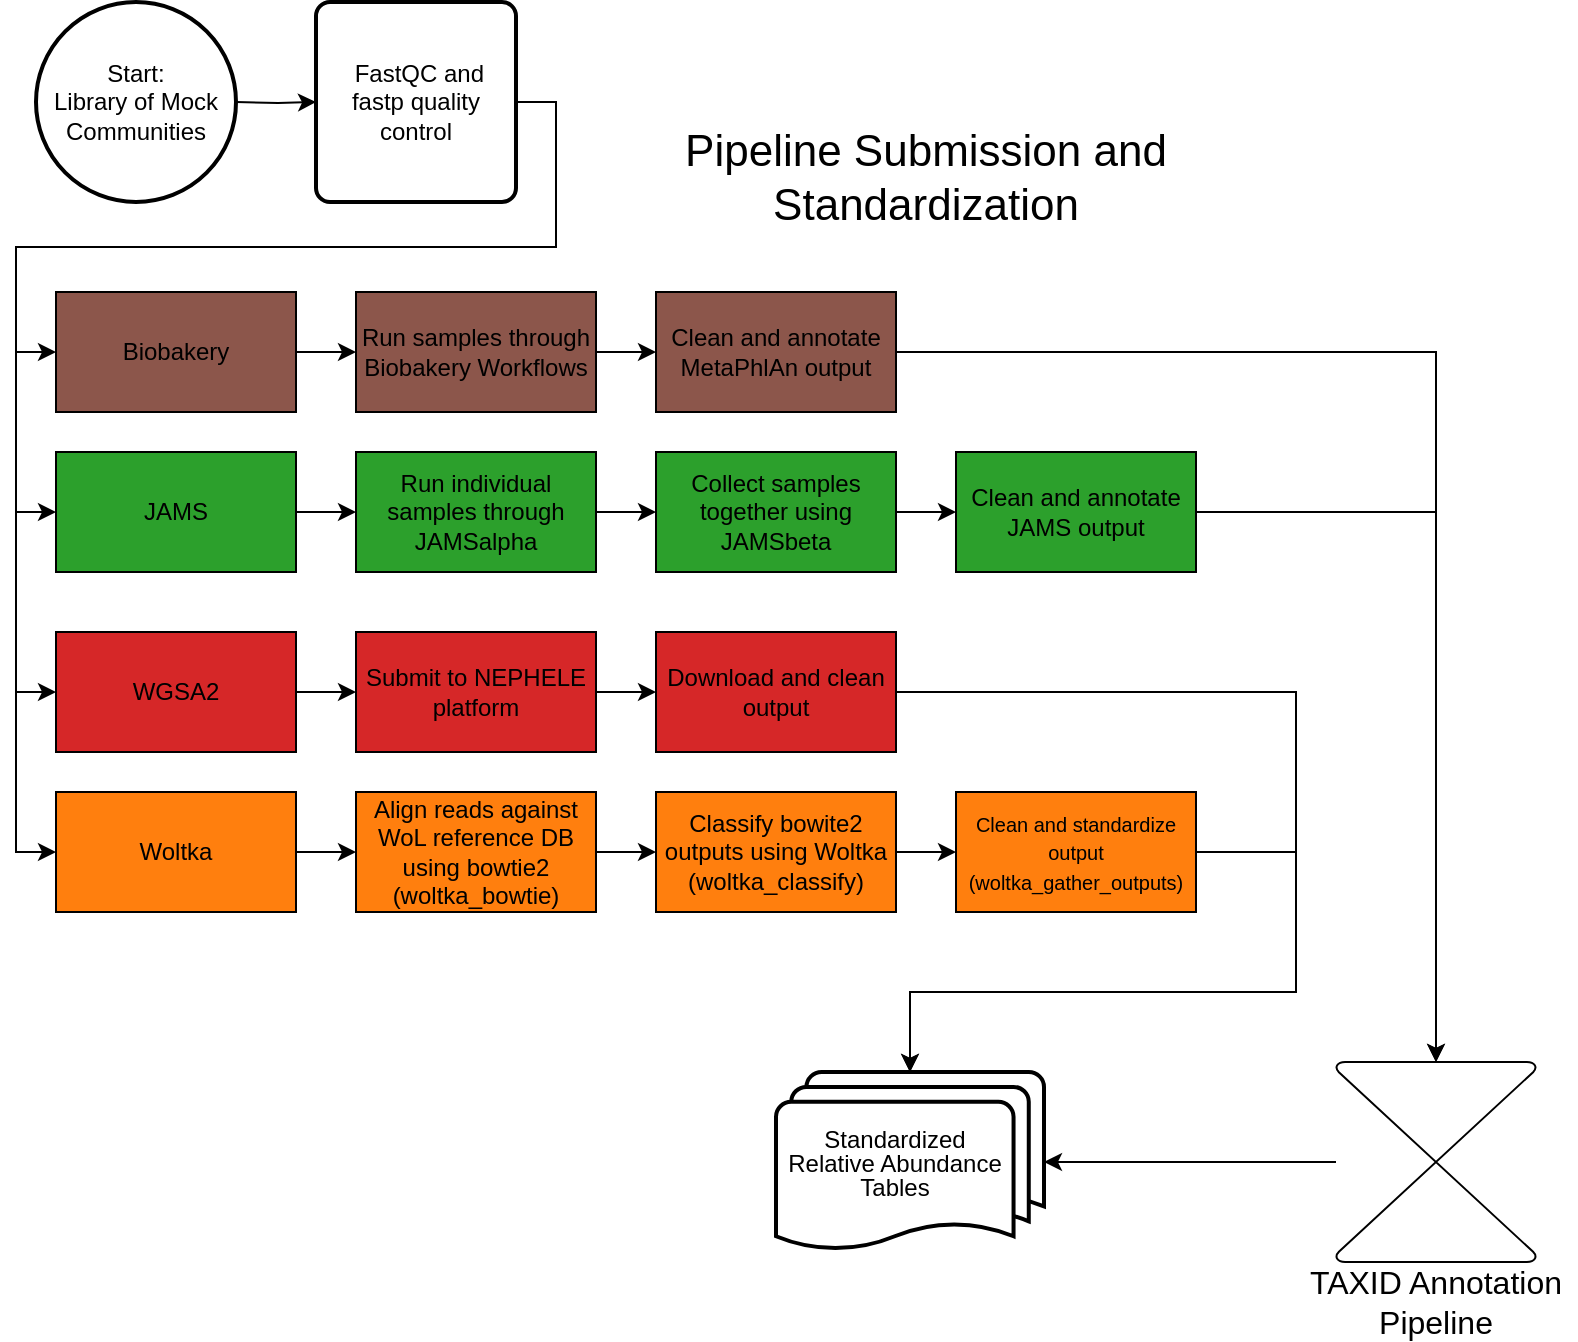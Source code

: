 <mxfile version="20.8.23" type="device" pages="2"><diagram name="Page-1" id="rhg5Hdp7QcY9QAdd4d6P"><mxGraphModel dx="989" dy="536" grid="1" gridSize="10" guides="1" tooltips="1" connect="1" arrows="1" fold="1" page="1" pageScale="1" pageWidth="850" pageHeight="1100" background="none" math="0" shadow="0"><root><mxCell id="0"/><mxCell id="1" parent="0"/><mxCell id="zeYX0ZnjLrBASg3mVUzb-3" style="edgeStyle=orthogonalEdgeStyle;rounded=0;orthogonalLoop=1;jettySize=auto;html=1;exitX=1;exitY=0.5;exitDx=0;exitDy=0;exitPerimeter=0;entryX=0;entryY=0.5;entryDx=0;entryDy=0;" edge="1" parent="1" target="zeYX0ZnjLrBASg3mVUzb-2"><mxGeometry relative="1" as="geometry"><mxPoint x="130" y="65" as="sourcePoint"/></mxGeometry></mxCell><mxCell id="zeYX0ZnjLrBASg3mVUzb-91" style="edgeStyle=orthogonalEdgeStyle;rounded=0;orthogonalLoop=1;jettySize=auto;html=1;exitX=1;exitY=0.5;exitDx=0;exitDy=0;entryX=0;entryY=0.5;entryDx=0;entryDy=0;fontSize=22;" edge="1" parent="1" source="zeYX0ZnjLrBASg3mVUzb-2" target="zeYX0ZnjLrBASg3mVUzb-8"><mxGeometry relative="1" as="geometry"/></mxCell><mxCell id="zeYX0ZnjLrBASg3mVUzb-2" value="&amp;nbsp;FastQC and &lt;br&gt;fastp quality control" style="rounded=1;whiteSpace=wrap;html=1;absoluteArcSize=1;arcSize=14;strokeWidth=2;" vertex="1" parent="1"><mxGeometry x="170" y="15" width="100" height="100" as="geometry"/></mxCell><mxCell id="zeYX0ZnjLrBASg3mVUzb-22" style="edgeStyle=orthogonalEdgeStyle;rounded=0;orthogonalLoop=1;jettySize=auto;html=1;exitX=1;exitY=0.5;exitDx=0;exitDy=0;entryX=0;entryY=0.5;entryDx=0;entryDy=0;" edge="1" parent="1" source="zeYX0ZnjLrBASg3mVUzb-8" target="zeYX0ZnjLrBASg3mVUzb-21"><mxGeometry relative="1" as="geometry"/></mxCell><mxCell id="zeYX0ZnjLrBASg3mVUzb-8" value="Biobakery" style="rounded=0;whiteSpace=wrap;html=1;fillColor=#8c564b;" vertex="1" parent="1"><mxGeometry x="40" y="160" width="120" height="60" as="geometry"/></mxCell><mxCell id="zeYX0ZnjLrBASg3mVUzb-73" style="edgeStyle=orthogonalEdgeStyle;rounded=0;orthogonalLoop=1;jettySize=auto;html=1;exitX=1;exitY=0.5;exitDx=0;exitDy=0;entryX=0;entryY=0.5;entryDx=0;entryDy=0;fontSize=8;" edge="1" parent="1" source="zeYX0ZnjLrBASg3mVUzb-9" target="zeYX0ZnjLrBASg3mVUzb-23"><mxGeometry relative="1" as="geometry"/></mxCell><mxCell id="zeYX0ZnjLrBASg3mVUzb-9" value="JAMS" style="rounded=0;whiteSpace=wrap;html=1;labelBackgroundColor=none;fillColor=#2CA02C;" vertex="1" parent="1"><mxGeometry x="40" y="240" width="120" height="60" as="geometry"/></mxCell><mxCell id="zeYX0ZnjLrBASg3mVUzb-27" style="edgeStyle=orthogonalEdgeStyle;rounded=0;orthogonalLoop=1;jettySize=auto;html=1;exitX=1;exitY=0.5;exitDx=0;exitDy=0;entryX=0;entryY=0.5;entryDx=0;entryDy=0;" edge="1" parent="1" source="zeYX0ZnjLrBASg3mVUzb-11"><mxGeometry relative="1" as="geometry"><mxPoint x="190" y="360" as="targetPoint"/></mxGeometry></mxCell><mxCell id="zeYX0ZnjLrBASg3mVUzb-11" value="WGSA2" style="rounded=0;whiteSpace=wrap;html=1;labelBackgroundColor=none;fillColor=#d62728;" vertex="1" parent="1"><mxGeometry x="40" y="330" width="120" height="60" as="geometry"/></mxCell><mxCell id="zeYX0ZnjLrBASg3mVUzb-66" style="edgeStyle=orthogonalEdgeStyle;rounded=0;orthogonalLoop=1;jettySize=auto;html=1;exitX=1;exitY=0.5;exitDx=0;exitDy=0;entryX=0;entryY=0.5;entryDx=0;entryDy=0;fontSize=16;" edge="1" parent="1" source="zeYX0ZnjLrBASg3mVUzb-12" target="zeYX0ZnjLrBASg3mVUzb-28"><mxGeometry relative="1" as="geometry"/></mxCell><mxCell id="zeYX0ZnjLrBASg3mVUzb-12" value="Woltka" style="rounded=0;whiteSpace=wrap;html=1;fillColor=#ff7f0e;" vertex="1" parent="1"><mxGeometry x="40" y="410" width="120" height="60" as="geometry"/></mxCell><mxCell id="zeYX0ZnjLrBASg3mVUzb-60" style="edgeStyle=orthogonalEdgeStyle;rounded=0;orthogonalLoop=1;jettySize=auto;html=1;exitX=1;exitY=0.5;exitDx=0;exitDy=0;entryX=0;entryY=0.5;entryDx=0;entryDy=0;fontSize=16;" edge="1" parent="1" source="zeYX0ZnjLrBASg3mVUzb-21" target="zeYX0ZnjLrBASg3mVUzb-59"><mxGeometry relative="1" as="geometry"/></mxCell><mxCell id="zeYX0ZnjLrBASg3mVUzb-21" value="Run samples through Biobakery Workflows" style="rounded=0;whiteSpace=wrap;html=1;fillColor=#8c564b;" vertex="1" parent="1"><mxGeometry x="190" y="160" width="120" height="60" as="geometry"/></mxCell><mxCell id="zeYX0ZnjLrBASg3mVUzb-74" style="edgeStyle=orthogonalEdgeStyle;rounded=0;orthogonalLoop=1;jettySize=auto;html=1;exitX=1;exitY=0.5;exitDx=0;exitDy=0;entryX=0;entryY=0.5;entryDx=0;entryDy=0;fontSize=8;" edge="1" parent="1" source="zeYX0ZnjLrBASg3mVUzb-23" target="zeYX0ZnjLrBASg3mVUzb-43"><mxGeometry relative="1" as="geometry"/></mxCell><mxCell id="zeYX0ZnjLrBASg3mVUzb-23" value="Run individual samples through JAMSalpha" style="rounded=0;whiteSpace=wrap;html=1;fillColor=#2CA02C;" vertex="1" parent="1"><mxGeometry x="190" y="240" width="120" height="60" as="geometry"/></mxCell><mxCell id="zeYX0ZnjLrBASg3mVUzb-67" style="edgeStyle=orthogonalEdgeStyle;rounded=0;orthogonalLoop=1;jettySize=auto;html=1;exitX=1;exitY=0.5;exitDx=0;exitDy=0;entryX=0;entryY=0.5;entryDx=0;entryDy=0;fontSize=16;" edge="1" parent="1" source="zeYX0ZnjLrBASg3mVUzb-28" target="zeYX0ZnjLrBASg3mVUzb-29"><mxGeometry relative="1" as="geometry"/></mxCell><mxCell id="zeYX0ZnjLrBASg3mVUzb-28" value="Align reads against WoL reference DB using bowtie2 (woltka_bowtie)" style="rounded=0;whiteSpace=wrap;html=1;fillColor=#ff7f0e;" vertex="1" parent="1"><mxGeometry x="190" y="410" width="120" height="60" as="geometry"/></mxCell><mxCell id="zeYX0ZnjLrBASg3mVUzb-68" style="edgeStyle=orthogonalEdgeStyle;rounded=0;orthogonalLoop=1;jettySize=auto;html=1;exitX=1;exitY=0.5;exitDx=0;exitDy=0;fontSize=16;" edge="1" parent="1" source="zeYX0ZnjLrBASg3mVUzb-29" target="zeYX0ZnjLrBASg3mVUzb-32"><mxGeometry relative="1" as="geometry"/></mxCell><mxCell id="zeYX0ZnjLrBASg3mVUzb-29" value="Classify bowite2 outputs using Woltka (woltka_classify)" style="rounded=0;whiteSpace=wrap;html=1;fillColor=#ff7f0e;" vertex="1" parent="1"><mxGeometry x="340" y="410" width="120" height="60" as="geometry"/></mxCell><mxCell id="8lfUh2ETlDePYCCDO52h-2" style="edgeStyle=orthogonalEdgeStyle;rounded=0;orthogonalLoop=1;jettySize=auto;html=1;exitX=1;exitY=0.5;exitDx=0;exitDy=0;entryX=0.5;entryY=0;entryDx=0;entryDy=0;entryPerimeter=0;fontFamily=Courier New;fontSize=10;" edge="1" parent="1" source="zeYX0ZnjLrBASg3mVUzb-32" target="zeYX0ZnjLrBASg3mVUzb-98"><mxGeometry relative="1" as="geometry"><Array as="points"><mxPoint x="660" y="440"/><mxPoint x="660" y="510"/><mxPoint x="467" y="510"/></Array></mxGeometry></mxCell><mxCell id="zeYX0ZnjLrBASg3mVUzb-32" value="&lt;font style=&quot;font-size: 10px;&quot;&gt;Clean and standardize output (woltka_gather_outputs)&lt;/font&gt;" style="rounded=0;whiteSpace=wrap;html=1;fillColor=#ff7f0e;" vertex="1" parent="1"><mxGeometry x="490" y="410" width="120" height="60" as="geometry"/></mxCell><mxCell id="zeYX0ZnjLrBASg3mVUzb-99" style="edgeStyle=orthogonalEdgeStyle;rounded=0;orthogonalLoop=1;jettySize=auto;html=1;entryX=1;entryY=0.5;entryDx=0;entryDy=0;entryPerimeter=0;fontSize=12;" edge="1" parent="1" source="zeYX0ZnjLrBASg3mVUzb-34" target="zeYX0ZnjLrBASg3mVUzb-98"><mxGeometry relative="1" as="geometry"/></mxCell><mxCell id="zeYX0ZnjLrBASg3mVUzb-34" value="" style="verticalLabelPosition=bottom;verticalAlign=top;html=1;shape=mxgraph.flowchart.collate;" vertex="1" parent="1"><mxGeometry x="680" y="545" width="100" height="100" as="geometry"/></mxCell><mxCell id="zeYX0ZnjLrBASg3mVUzb-40" value="TAXID Annotation Pipeline" style="text;html=1;strokeColor=none;fillColor=none;align=center;verticalAlign=middle;whiteSpace=wrap;rounded=0;rotation=0;fontSize=16;" vertex="1" parent="1"><mxGeometry x="660" y="650" width="140" height="30" as="geometry"/></mxCell><mxCell id="zeYX0ZnjLrBASg3mVUzb-75" style="edgeStyle=orthogonalEdgeStyle;rounded=0;orthogonalLoop=1;jettySize=auto;html=1;exitX=1;exitY=0.5;exitDx=0;exitDy=0;entryX=0;entryY=0.5;entryDx=0;entryDy=0;fontSize=8;" edge="1" parent="1" source="zeYX0ZnjLrBASg3mVUzb-43" target="zeYX0ZnjLrBASg3mVUzb-44"><mxGeometry relative="1" as="geometry"/></mxCell><mxCell id="zeYX0ZnjLrBASg3mVUzb-43" value="Collect samples together using JAMSbeta" style="rounded=0;whiteSpace=wrap;html=1;fillColor=#2CA02C;" vertex="1" parent="1"><mxGeometry x="340" y="240" width="120" height="60" as="geometry"/></mxCell><mxCell id="zeYX0ZnjLrBASg3mVUzb-88" style="edgeStyle=orthogonalEdgeStyle;rounded=0;orthogonalLoop=1;jettySize=auto;html=1;exitX=1;exitY=0.5;exitDx=0;exitDy=0;entryX=0.5;entryY=0;entryDx=0;entryDy=0;entryPerimeter=0;fontSize=22;" edge="1" parent="1" source="zeYX0ZnjLrBASg3mVUzb-44" target="zeYX0ZnjLrBASg3mVUzb-34"><mxGeometry relative="1" as="geometry"/></mxCell><mxCell id="zeYX0ZnjLrBASg3mVUzb-44" value="Clean and annotate JAMS output" style="rounded=0;whiteSpace=wrap;html=1;fillColor=#2CA02C;" vertex="1" parent="1"><mxGeometry x="490" y="240" width="120" height="60" as="geometry"/></mxCell><mxCell id="zeYX0ZnjLrBASg3mVUzb-58" style="edgeStyle=orthogonalEdgeStyle;rounded=0;orthogonalLoop=1;jettySize=auto;html=1;exitX=1;exitY=0.5;exitDx=0;exitDy=0;entryX=0;entryY=0.5;entryDx=0;entryDy=0;fontSize=16;" edge="1" parent="1" source="zeYX0ZnjLrBASg3mVUzb-56" target="zeYX0ZnjLrBASg3mVUzb-57"><mxGeometry relative="1" as="geometry"/></mxCell><mxCell id="zeYX0ZnjLrBASg3mVUzb-56" value="Submit to NEPHELE platform" style="rounded=0;whiteSpace=wrap;html=1;labelBackgroundColor=none;fillColor=#d62728;" vertex="1" parent="1"><mxGeometry x="190" y="330" width="120" height="60" as="geometry"/></mxCell><mxCell id="8lfUh2ETlDePYCCDO52h-1" style="edgeStyle=orthogonalEdgeStyle;rounded=0;orthogonalLoop=1;jettySize=auto;html=1;exitX=1;exitY=0.5;exitDx=0;exitDy=0;entryX=0.5;entryY=0;entryDx=0;entryDy=0;entryPerimeter=0;fontFamily=Courier New;fontSize=10;" edge="1" parent="1" source="zeYX0ZnjLrBASg3mVUzb-57" target="zeYX0ZnjLrBASg3mVUzb-98"><mxGeometry relative="1" as="geometry"><Array as="points"><mxPoint x="660" y="360"/><mxPoint x="660" y="510"/><mxPoint x="467" y="510"/></Array></mxGeometry></mxCell><mxCell id="zeYX0ZnjLrBASg3mVUzb-57" value="Download and clean output" style="rounded=0;whiteSpace=wrap;html=1;labelBackgroundColor=none;fillColor=#d62728;" vertex="1" parent="1"><mxGeometry x="340" y="330" width="120" height="60" as="geometry"/></mxCell><mxCell id="zeYX0ZnjLrBASg3mVUzb-89" style="edgeStyle=orthogonalEdgeStyle;rounded=0;orthogonalLoop=1;jettySize=auto;html=1;exitX=1;exitY=0.5;exitDx=0;exitDy=0;entryX=0.5;entryY=0;entryDx=0;entryDy=0;entryPerimeter=0;fontSize=22;" edge="1" parent="1" source="zeYX0ZnjLrBASg3mVUzb-59" target="zeYX0ZnjLrBASg3mVUzb-34"><mxGeometry relative="1" as="geometry"/></mxCell><mxCell id="zeYX0ZnjLrBASg3mVUzb-59" value="Clean and annotate MetaPhlAn output" style="rounded=0;whiteSpace=wrap;html=1;fillColor=#8c564b;" vertex="1" parent="1"><mxGeometry x="340" y="160" width="120" height="60" as="geometry"/></mxCell><mxCell id="zeYX0ZnjLrBASg3mVUzb-78" value="&lt;font style=&quot;font-size: 22px;&quot;&gt;Pipeline Submission and Standardization&lt;/font&gt;" style="text;html=1;strokeColor=none;fillColor=none;align=center;verticalAlign=middle;whiteSpace=wrap;rounded=0;rotation=0;fontSize=16;" vertex="1" parent="1"><mxGeometry x="290" y="90" width="370" height="25" as="geometry"/></mxCell><mxCell id="zeYX0ZnjLrBASg3mVUzb-94" style="edgeStyle=orthogonalEdgeStyle;rounded=0;orthogonalLoop=1;jettySize=auto;html=1;entryX=0;entryY=0.5;entryDx=0;entryDy=0;fontSize=22;" edge="1" parent="1" target="zeYX0ZnjLrBASg3mVUzb-12"><mxGeometry relative="1" as="geometry"><mxPoint x="20" y="140" as="sourcePoint"/><mxPoint x="20" y="365" as="targetPoint"/><Array as="points"><mxPoint x="20" y="440"/></Array></mxGeometry></mxCell><mxCell id="zeYX0ZnjLrBASg3mVUzb-95" style="edgeStyle=orthogonalEdgeStyle;rounded=0;orthogonalLoop=1;jettySize=auto;html=1;entryX=0;entryY=0.5;entryDx=0;entryDy=0;fontSize=22;" edge="1" parent="1" target="zeYX0ZnjLrBASg3mVUzb-9"><mxGeometry relative="1" as="geometry"><mxPoint x="20" y="270" as="sourcePoint"/><mxPoint x="50" y="450" as="targetPoint"/><Array as="points"><mxPoint x="30" y="270"/><mxPoint x="30" y="270"/></Array></mxGeometry></mxCell><mxCell id="zeYX0ZnjLrBASg3mVUzb-96" style="edgeStyle=orthogonalEdgeStyle;rounded=0;orthogonalLoop=1;jettySize=auto;html=1;entryX=0;entryY=0.5;entryDx=0;entryDy=0;fontSize=22;" edge="1" parent="1" target="zeYX0ZnjLrBASg3mVUzb-11"><mxGeometry relative="1" as="geometry"><mxPoint x="20" y="360" as="sourcePoint"/><mxPoint x="50" y="280" as="targetPoint"/><Array as="points"><mxPoint x="40" y="360"/></Array></mxGeometry></mxCell><mxCell id="zeYX0ZnjLrBASg3mVUzb-98" value="&lt;p style=&quot;line-height: 100%; font-size: 12px;&quot;&gt;&lt;font style=&quot;font-size: 12px;&quot;&gt;Standardized Relative Abundance Tables&lt;/font&gt;&lt;/p&gt;" style="strokeWidth=2;html=1;shape=mxgraph.flowchart.multi-document;whiteSpace=wrap;labelBackgroundColor=none;fontSize=12;fillColor=#FFFFFF;align=center;spacingRight=15;" vertex="1" parent="1"><mxGeometry x="400" y="550" width="134" height="90" as="geometry"/></mxCell><mxCell id="zeYX0ZnjLrBASg3mVUzb-102" value="Start: &lt;br&gt;Library of Mock Communities" style="strokeWidth=2;html=1;shape=mxgraph.flowchart.start_2;whiteSpace=wrap;labelBackgroundColor=none;fontSize=12;fillColor=#FFFFFF;" vertex="1" parent="1"><mxGeometry x="30" y="15" width="100" height="100" as="geometry"/></mxCell></root></mxGraphModel></diagram><diagram id="PlDrKXqkmbrqpyTycyB1" name="Page-2"><mxGraphModel dx="1286" dy="697" grid="1" gridSize="10" guides="1" tooltips="1" connect="1" arrows="1" fold="1" page="1" pageScale="1" pageWidth="850" pageHeight="1100" math="0" shadow="0"><root><mxCell id="0"/><mxCell id="1" parent="0"/><mxCell id="q30Oc57bFuBlL6Pv8bqe-5" style="edgeStyle=orthogonalEdgeStyle;rounded=0;orthogonalLoop=1;jettySize=auto;html=1;exitX=1;exitY=0.5;exitDx=0;exitDy=0;exitPerimeter=0;entryX=0.5;entryY=0;entryDx=0;entryDy=0;entryPerimeter=0;fontSize=12;" edge="1" parent="1" source="q30Oc57bFuBlL6Pv8bqe-1" target="q30Oc57bFuBlL6Pv8bqe-3"><mxGeometry relative="1" as="geometry"><Array as="points"><mxPoint x="174" y="60"/><mxPoint x="202" y="60"/><mxPoint x="202" y="80"/><mxPoint x="293" y="80"/></Array></mxGeometry></mxCell><mxCell id="q30Oc57bFuBlL6Pv8bqe-1" value="&lt;p style=&quot;line-height: 100%; font-size: 12px;&quot;&gt;&lt;font style=&quot;font-size: 12px;&quot;&gt;Standardized Relative Abundance Tables&lt;/font&gt;&lt;/p&gt;" style="strokeWidth=2;html=1;shape=mxgraph.flowchart.multi-document;whiteSpace=wrap;labelBackgroundColor=none;fontSize=12;fillColor=#FFFFFF;align=center;spacingRight=15;" vertex="1" parent="1"><mxGeometry x="40" y="40" width="134" height="90" as="geometry"/></mxCell><mxCell id="q30Oc57bFuBlL6Pv8bqe-4" style="edgeStyle=orthogonalEdgeStyle;rounded=0;orthogonalLoop=1;jettySize=auto;html=1;exitX=1;exitY=0.5;exitDx=0;exitDy=0;exitPerimeter=0;entryX=0.5;entryY=0;entryDx=0;entryDy=0;entryPerimeter=0;fontSize=12;" edge="1" parent="1" source="q30Oc57bFuBlL6Pv8bqe-2" target="q30Oc57bFuBlL6Pv8bqe-3"><mxGeometry relative="1" as="geometry"/></mxCell><mxCell id="q30Oc57bFuBlL6Pv8bqe-2" value="&lt;p style=&quot;line-height: 100%; font-size: 12px;&quot;&gt;&lt;font style=&quot;font-size: 12px;&quot;&gt;Standardized Expected Relative Abundance Tables&lt;/font&gt;&lt;/p&gt;" style="strokeWidth=2;html=1;shape=mxgraph.flowchart.multi-document;whiteSpace=wrap;labelBackgroundColor=none;fontSize=12;fillColor=#FFFFFF;align=center;spacingRight=15;" vertex="1" parent="1"><mxGeometry x="40" y="140" width="134" height="90" as="geometry"/></mxCell><mxCell id="q30Oc57bFuBlL6Pv8bqe-8" style="edgeStyle=orthogonalEdgeStyle;rounded=0;orthogonalLoop=1;jettySize=auto;html=1;exitX=0.5;exitY=1;exitDx=0;exitDy=0;exitPerimeter=0;entryX=0.5;entryY=0;entryDx=0;entryDy=0;fontSize=18;" edge="1" parent="1" source="q30Oc57bFuBlL6Pv8bqe-3" target="q30Oc57bFuBlL6Pv8bqe-6"><mxGeometry relative="1" as="geometry"/></mxCell><mxCell id="q30Oc57bFuBlL6Pv8bqe-3" value="&lt;font style=&quot;font-size: 10px;&quot;&gt;Outer join between observed &lt;br&gt;and expected on TAXID&lt;/font&gt;" style="strokeWidth=2;html=1;shape=mxgraph.flowchart.merge_or_storage;whiteSpace=wrap;labelBackgroundColor=none;fontSize=12;fillColor=#FFFFFF;rotation=0;horizontal=1;verticalAlign=top;spacingTop=-5;spacingRight=10;spacingLeft=10;" vertex="1" parent="1"><mxGeometry x="230" y="100" width="126.67" height="100" as="geometry"/></mxCell><mxCell id="q30Oc57bFuBlL6Pv8bqe-16" style="edgeStyle=orthogonalEdgeStyle;rounded=0;orthogonalLoop=1;jettySize=auto;html=1;exitX=1;exitY=0.5;exitDx=0;exitDy=0;entryX=0;entryY=0.5;entryDx=0;entryDy=0;fontSize=12;" edge="1" parent="1" source="q30Oc57bFuBlL6Pv8bqe-6" target="q30Oc57bFuBlL6Pv8bqe-9"><mxGeometry relative="1" as="geometry"/></mxCell><mxCell id="Mu_rCGZ1-Mv3LzXtUk-P-1" style="edgeStyle=orthogonalEdgeStyle;rounded=0;orthogonalLoop=1;jettySize=auto;html=1;exitX=1;exitY=0.5;exitDx=0;exitDy=0;entryX=0;entryY=0.5;entryDx=0;entryDy=0;fontSize=12;" edge="1" parent="1" source="q30Oc57bFuBlL6Pv8bqe-6" target="q30Oc57bFuBlL6Pv8bqe-11"><mxGeometry relative="1" as="geometry"/></mxCell><mxCell id="q30Oc57bFuBlL6Pv8bqe-6" value="&lt;font style=&quot;font-size: 12px;&quot;&gt;Filter below 0.01% RA&lt;/font&gt;" style="rounded=0;whiteSpace=wrap;html=1;labelBackgroundColor=none;fontSize=18;fillColor=#FFFFFF;" vertex="1" parent="1"><mxGeometry x="233.34" y="220" width="120" height="60" as="geometry"/></mxCell><mxCell id="q30Oc57bFuBlL6Pv8bqe-15" style="edgeStyle=orthogonalEdgeStyle;rounded=0;orthogonalLoop=1;jettySize=auto;html=1;exitX=1;exitY=0.5;exitDx=0;exitDy=0;entryX=0;entryY=0.5;entryDx=0;entryDy=0;fontSize=12;" edge="1" parent="1" source="q30Oc57bFuBlL6Pv8bqe-9" target="q30Oc57bFuBlL6Pv8bqe-12"><mxGeometry relative="1" as="geometry"/></mxCell><mxCell id="q30Oc57bFuBlL6Pv8bqe-9" value="Replace 0s, perform CLR transformation" style="rounded=0;whiteSpace=wrap;html=1;labelBackgroundColor=none;fontSize=12;fillColor=#FFFFFF;" vertex="1" parent="1"><mxGeometry x="400" y="220" width="120" height="60" as="geometry"/></mxCell><mxCell id="Mu_rCGZ1-Mv3LzXtUk-P-5" style="edgeStyle=orthogonalEdgeStyle;rounded=0;orthogonalLoop=1;jettySize=auto;html=1;exitX=1;exitY=0.5;exitDx=0;exitDy=0;fontSize=12;" edge="1" parent="1" source="q30Oc57bFuBlL6Pv8bqe-11"><mxGeometry relative="1" as="geometry"><mxPoint x="560" y="160" as="targetPoint"/></mxGeometry></mxCell><mxCell id="q30Oc57bFuBlL6Pv8bqe-11" value="Calculate non-CLR statistics (sensitivity, FPRA, R&lt;sup&gt;2&lt;/sup&gt;, MAE, etc.)" style="rounded=0;whiteSpace=wrap;html=1;labelBackgroundColor=none;fontSize=12;fillColor=#FFFFFF;" vertex="1" parent="1"><mxGeometry x="400" y="130" width="120" height="60" as="geometry"/></mxCell><mxCell id="Mu_rCGZ1-Mv3LzXtUk-P-6" style="edgeStyle=orthogonalEdgeStyle;rounded=0;orthogonalLoop=1;jettySize=auto;html=1;exitX=0.5;exitY=0;exitDx=0;exitDy=0;entryX=0.5;entryY=1;entryDx=0;entryDy=0;entryPerimeter=0;fontSize=12;" edge="1" parent="1" source="q30Oc57bFuBlL6Pv8bqe-12" target="Mu_rCGZ1-Mv3LzXtUk-P-4"><mxGeometry relative="1" as="geometry"/></mxCell><mxCell id="q30Oc57bFuBlL6Pv8bqe-12" value="Calculate Aitchison Distance" style="rounded=0;whiteSpace=wrap;html=1;labelBackgroundColor=none;fontSize=12;fillColor=#FFFFFF;" vertex="1" parent="1"><mxGeometry x="560" y="220" width="120" height="60" as="geometry"/></mxCell><mxCell id="Mu_rCGZ1-Mv3LzXtUk-P-4" value="Collect stats and analyze" style="strokeWidth=2;html=1;shape=mxgraph.flowchart.start_1;whiteSpace=wrap;labelBackgroundColor=none;fontSize=12;fillColor=#FFFFFF;" vertex="1" parent="1"><mxGeometry x="562.22" y="120" width="117.78" height="80" as="geometry"/></mxCell></root></mxGraphModel></diagram></mxfile>